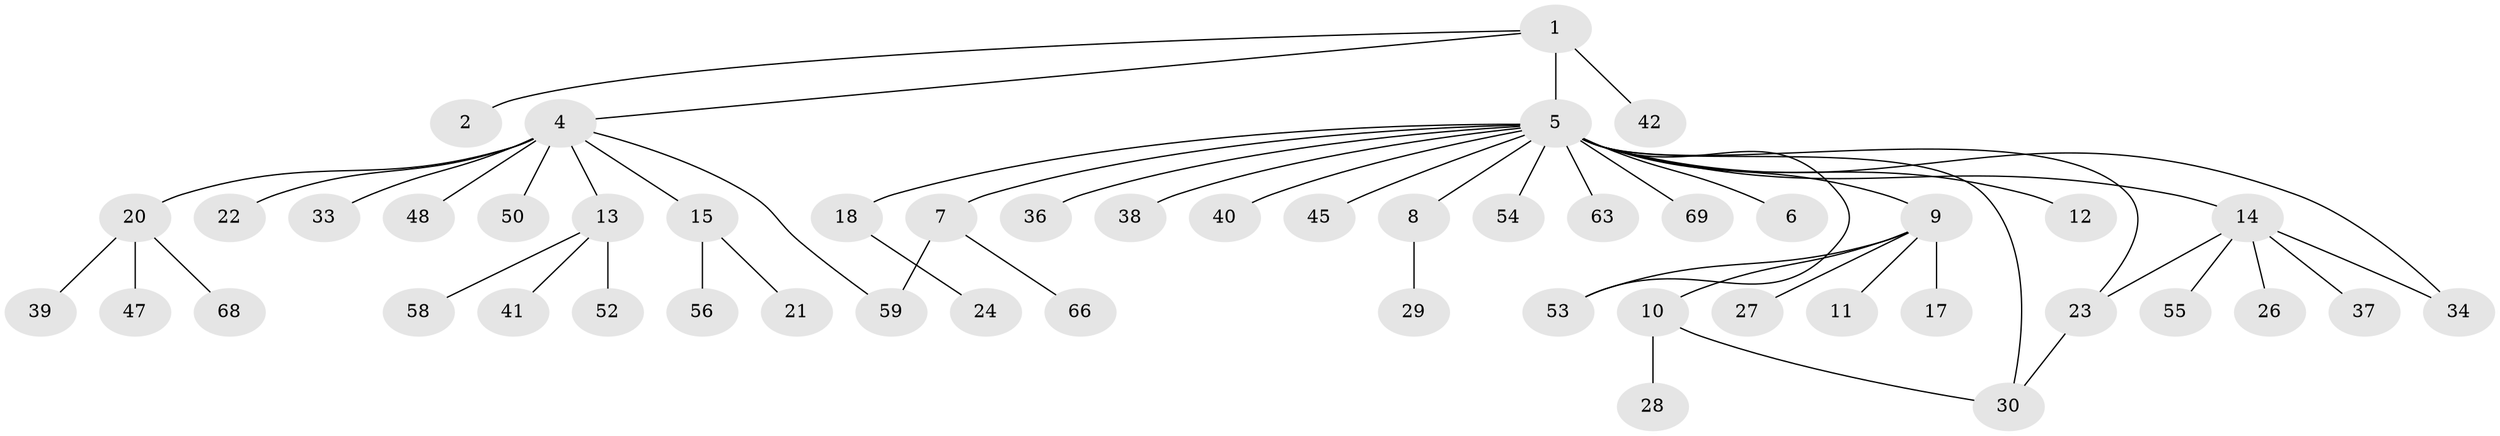 // original degree distribution, {6: 0.014492753623188406, 2: 0.2028985507246377, 10: 0.014492753623188406, 20: 0.014492753623188406, 1: 0.5797101449275363, 3: 0.08695652173913043, 7: 0.028985507246376812, 4: 0.057971014492753624}
// Generated by graph-tools (version 1.1) at 2025/11/02/27/25 16:11:09]
// undirected, 50 vertices, 55 edges
graph export_dot {
graph [start="1"]
  node [color=gray90,style=filled];
  1 [super="+3"];
  2 [super="+25"];
  4 [super="+35"];
  5 [super="+19"];
  6;
  7 [super="+43"];
  8 [super="+44"];
  9 [super="+57"];
  10 [super="+64"];
  11 [super="+60"];
  12;
  13 [super="+46"];
  14 [super="+51"];
  15 [super="+16"];
  17;
  18 [super="+65"];
  20 [super="+31"];
  21 [super="+49"];
  22;
  23;
  24;
  26;
  27;
  28;
  29;
  30 [super="+32"];
  33;
  34;
  36;
  37;
  38;
  39;
  40;
  41;
  42;
  45;
  47;
  48;
  50;
  52;
  53 [super="+62"];
  54;
  55 [super="+67"];
  56;
  58;
  59 [super="+61"];
  63;
  66;
  68;
  69;
  1 -- 2;
  1 -- 4;
  1 -- 5 [weight=3];
  1 -- 42;
  4 -- 13;
  4 -- 15;
  4 -- 20;
  4 -- 22;
  4 -- 33;
  4 -- 48;
  4 -- 50;
  4 -- 59;
  5 -- 6;
  5 -- 7;
  5 -- 8;
  5 -- 9;
  5 -- 12;
  5 -- 14;
  5 -- 18;
  5 -- 23;
  5 -- 34;
  5 -- 36;
  5 -- 38;
  5 -- 40;
  5 -- 45;
  5 -- 53;
  5 -- 54;
  5 -- 63;
  5 -- 69;
  5 -- 30;
  7 -- 66;
  7 -- 59;
  8 -- 29;
  9 -- 10;
  9 -- 11;
  9 -- 17;
  9 -- 27;
  9 -- 53;
  10 -- 28;
  10 -- 30;
  13 -- 41;
  13 -- 58;
  13 -- 52;
  14 -- 23;
  14 -- 26;
  14 -- 34;
  14 -- 37;
  14 -- 55;
  15 -- 21;
  15 -- 56;
  18 -- 24;
  20 -- 39;
  20 -- 47;
  20 -- 68;
  23 -- 30;
}
